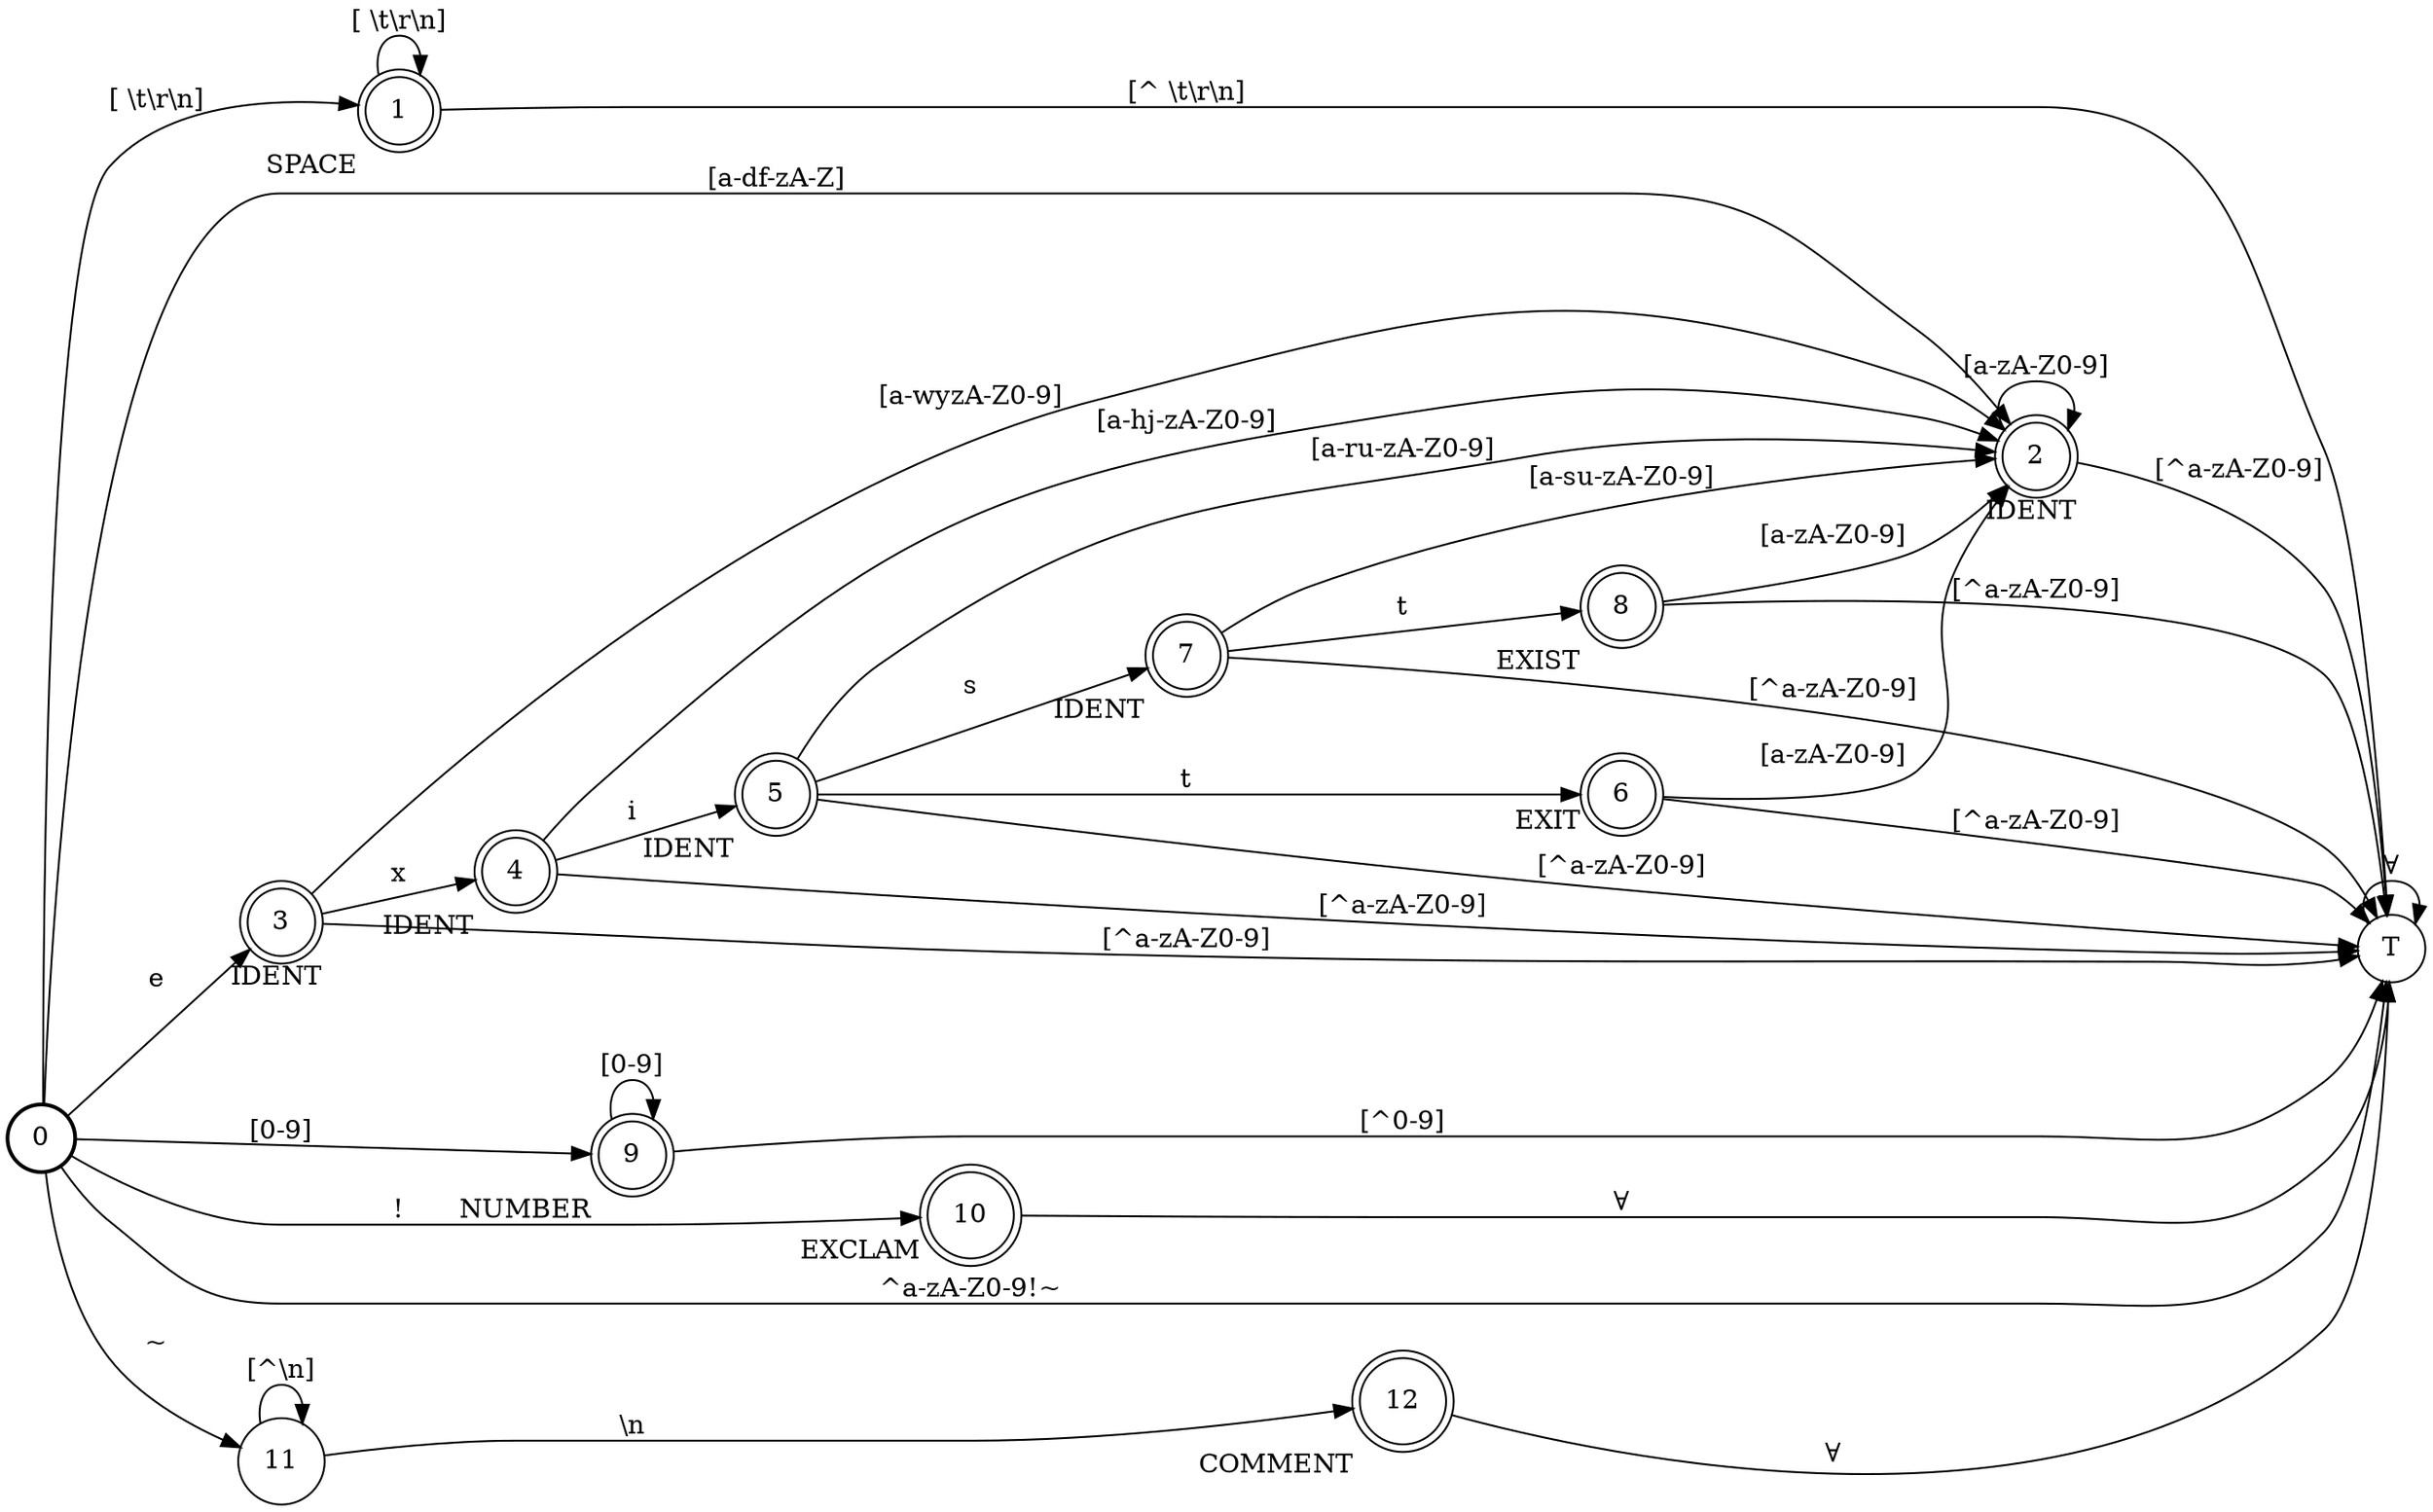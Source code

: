 digraph deterministic {
  rankdir="LR";

  node [shape=circle]
  0 [style=bold]
  1 [xlabel="SPACE", shape=doublecircle]
  2, 3, 4, 5, 7 [xlabel="IDENT", shape=doublecircle]
  6 [xlabel="EXIT", shape=doublecircle]
  8 [xlabel="EXIST", shape=doublecircle]
  9 [xlabel="NUMBER", shape=doublecircle]
  10 [xlabel="EXCLAM", shape=doublecircle]
  12 [xlabel="COMMENT", shape=doublecircle]

  0  -> 1  [label="[ \\t\\r\\n]"]
  1  -> 1  [label="[ \\t\\r\\n]"]
  1  -> T  [label="[^ \\t\\r\\n]"]
  T  -> T  [label="∀"]
  0  -> 2  [label="[a-df-zA-Z]"]
  2  -> 2  [label="[a-zA-Z0-9]"]
  2  -> T  [label="[^a-zA-Z0-9]"]
  0  -> 3  [label="e"]
  3  -> 2  [label="[a-wyzA-Z0-9]"]
  3  -> 4  [label="x"]
  3  -> T  [label="[^a-zA-Z0-9]"]
  4  -> 2  [label="[a-hj-zA-Z0-9]"]
  4  -> 5  [label="i"]
  4  -> T  [label="[^a-zA-Z0-9]"]
  5  -> 2  [label="[a-ru-zA-Z0-9]"]
  5  -> 6  [label="t"]
  5  -> 7  [label="s"]
  5  -> T  [label="[^a-zA-Z0-9]"]
  6  -> 2  [label="[a-zA-Z0-9]"] 
  6  -> T  [label="[^a-zA-Z0-9]"]
  7  -> 2  [label="[a-su-zA-Z0-9]"]
  7  -> 8  [label="t"]
  7  -> T  [label="[^a-zA-Z0-9]"]
  8  -> 2  [label="[a-zA-Z0-9]"]
  8  -> T  [label="[^a-zA-Z0-9]"]
  0  -> 9  [label="[0-9]"]
  9  -> 9  [label="[0-9]"]
  9  -> T  [label="[^0-9]"]
  0  -> 10 [label="!"]
  10 -> T  [label="∀"]
  0  -> 11 [label="~"]
  11 -> 11 [label="[^\\n]"]
  11 -> 12 [label="\\n"]
  12 -> T  [label="∀"]
  0  -> T  [label="^a-zA-Z0-9!~"] 
}
